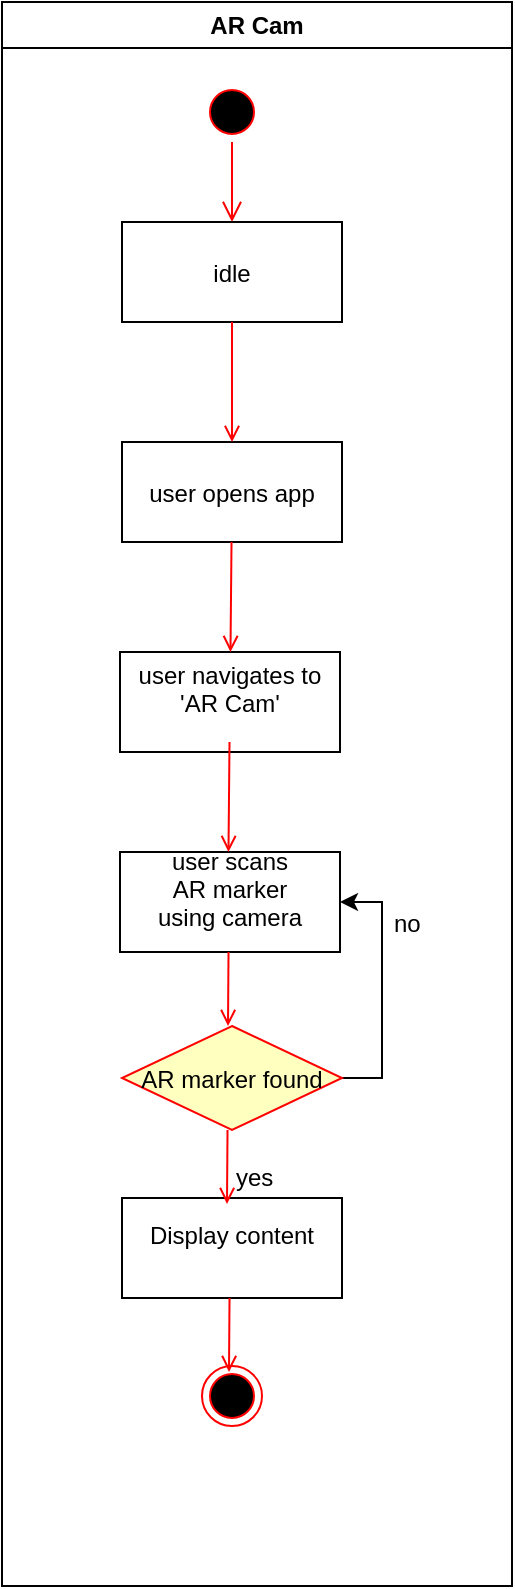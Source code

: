 <mxfile version="10.5.5" type="google"><diagram name="Page-1" id="e7e014a7-5840-1c2e-5031-d8a46d1fe8dd"><mxGraphModel dx="929" dy="515" grid="1" gridSize="10" guides="1" tooltips="1" connect="1" arrows="1" fold="1" page="1" pageScale="1" pageWidth="1169" pageHeight="826" background="#ffffff" math="0" shadow="0"><root><mxCell id="0"/><mxCell id="1" parent="0"/><mxCell id="2" value="AR Cam" style="swimlane;whiteSpace=wrap" parent="1" vertex="1"><mxGeometry x="165" y="128" width="255" height="792" as="geometry"/></mxCell><mxCell id="5" value="" style="ellipse;shape=startState;fillColor=#000000;strokeColor=#ff0000;" parent="2" vertex="1"><mxGeometry x="100" y="40" width="30" height="30" as="geometry"/></mxCell><mxCell id="6" value="" style="edgeStyle=elbowEdgeStyle;elbow=horizontal;verticalAlign=bottom;endArrow=open;endSize=8;strokeColor=#FF0000;endFill=1;rounded=0" parent="2" source="5" target="7" edge="1"><mxGeometry x="100" y="40" as="geometry"><mxPoint x="115" y="110" as="targetPoint"/></mxGeometry></mxCell><mxCell id="7" value="idle" style="" parent="2" vertex="1"><mxGeometry x="60" y="110" width="110" height="50" as="geometry"/></mxCell><mxCell id="8" value="user opens app" style="" parent="2" vertex="1"><mxGeometry x="60" y="220" width="110" height="50" as="geometry"/></mxCell><mxCell id="9" value="" style="endArrow=open;strokeColor=#FF0000;endFill=1;rounded=0" parent="2" source="7" target="8" edge="1"><mxGeometry relative="1" as="geometry"/></mxCell><mxCell id="10" value="user navigates to&#10;'AR Cam'&#10;" style="" parent="2" vertex="1"><mxGeometry x="59" y="325" width="110" height="50" as="geometry"/></mxCell><mxCell id="11" value="" style="endArrow=open;strokeColor=#FF0000;endFill=1;rounded=0" parent="2" source="8" target="10" edge="1"><mxGeometry relative="1" as="geometry"/></mxCell><mxCell id="38" value="" style="ellipse;shape=endState;fillColor=#000000;strokeColor=#ff0000" parent="2" vertex="1"><mxGeometry x="100" y="682" width="30" height="30" as="geometry"/></mxCell><mxCell id="aZr5h_8LPq-EikwJG_Re-43" value="user scans &#10;AR marker&#10;using camera&#10;" style="" parent="2" vertex="1"><mxGeometry x="59" y="425" width="110" height="50" as="geometry"/></mxCell><mxCell id="aZr5h_8LPq-EikwJG_Re-44" value="" style="endArrow=open;strokeColor=#FF0000;endFill=1;rounded=0" parent="2" edge="1"><mxGeometry relative="1" as="geometry"><mxPoint x="113.762" y="370" as="sourcePoint"/><mxPoint x="113.238" y="425" as="targetPoint"/></mxGeometry></mxCell><mxCell id="aZr5h_8LPq-EikwJG_Re-53" style="edgeStyle=orthogonalEdgeStyle;rounded=0;orthogonalLoop=1;jettySize=auto;html=1;exitX=1;exitY=0.5;exitDx=0;exitDy=0;entryX=1;entryY=0.5;entryDx=0;entryDy=0;" parent="2" source="21" target="aZr5h_8LPq-EikwJG_Re-43" edge="1"><mxGeometry relative="1" as="geometry"/></mxCell><mxCell id="21" value="AR marker found" style="rhombus;fillColor=#ffffc0;strokeColor=#ff0000;" parent="2" vertex="1"><mxGeometry x="60" y="512" width="110" height="52" as="geometry"/></mxCell><mxCell id="aZr5h_8LPq-EikwJG_Re-47" value="Display content&#10;" style="" parent="2" vertex="1"><mxGeometry x="60" y="598" width="110" height="50" as="geometry"/></mxCell><mxCell id="aZr5h_8LPq-EikwJG_Re-48" value="" style="endArrow=open;strokeColor=#FF0000;endFill=1;rounded=0" parent="2" edge="1"><mxGeometry relative="1" as="geometry"><mxPoint x="113.262" y="475" as="sourcePoint"/><mxPoint x="113" y="512" as="targetPoint"/></mxGeometry></mxCell><mxCell id="aZr5h_8LPq-EikwJG_Re-49" value="yes" style="text;html=1;resizable=0;points=[];autosize=1;align=left;verticalAlign=top;spacingTop=-4;" parent="2" vertex="1"><mxGeometry x="115" y="578" width="30" height="20" as="geometry"/></mxCell><mxCell id="aZr5h_8LPq-EikwJG_Re-50" value="" style="endArrow=open;strokeColor=#FF0000;endFill=1;rounded=0" parent="2" edge="1"><mxGeometry relative="1" as="geometry"><mxPoint x="112.762" y="564" as="sourcePoint"/><mxPoint x="112.5" y="601" as="targetPoint"/></mxGeometry></mxCell><mxCell id="aZr5h_8LPq-EikwJG_Re-55" value="" style="endArrow=open;strokeColor=#FF0000;endFill=1;rounded=0" parent="2" edge="1"><mxGeometry relative="1" as="geometry"><mxPoint x="113.762" y="648" as="sourcePoint"/><mxPoint x="113.5" y="685" as="targetPoint"/></mxGeometry></mxCell><mxCell id="aZr5h_8LPq-EikwJG_Re-54" value="no" style="text;html=1;resizable=0;points=[];autosize=1;align=left;verticalAlign=top;spacingTop=-4;" parent="1" vertex="1"><mxGeometry x="359" y="579" width="30" height="20" as="geometry"/></mxCell></root></mxGraphModel></diagram></mxfile>